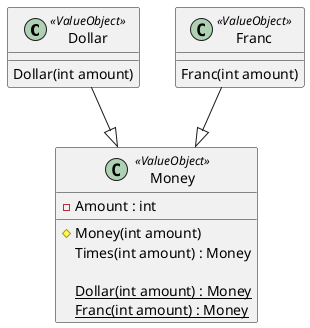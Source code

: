 @startuml
class Dollar <<ValueObject>>
{
    Dollar(int amount)
}

class Franc <<ValueObject>>
{
    Franc(int amount)
}

class Money <<ValueObject>>
{
    -Amount : int
    #Money(int amount)
    Times(int amount) : Money
    
    {static} Dollar(int amount) : Money
    {static} Franc(int amount) : Money
}
Dollar --|> Money
Franc --|> Money
@enduml